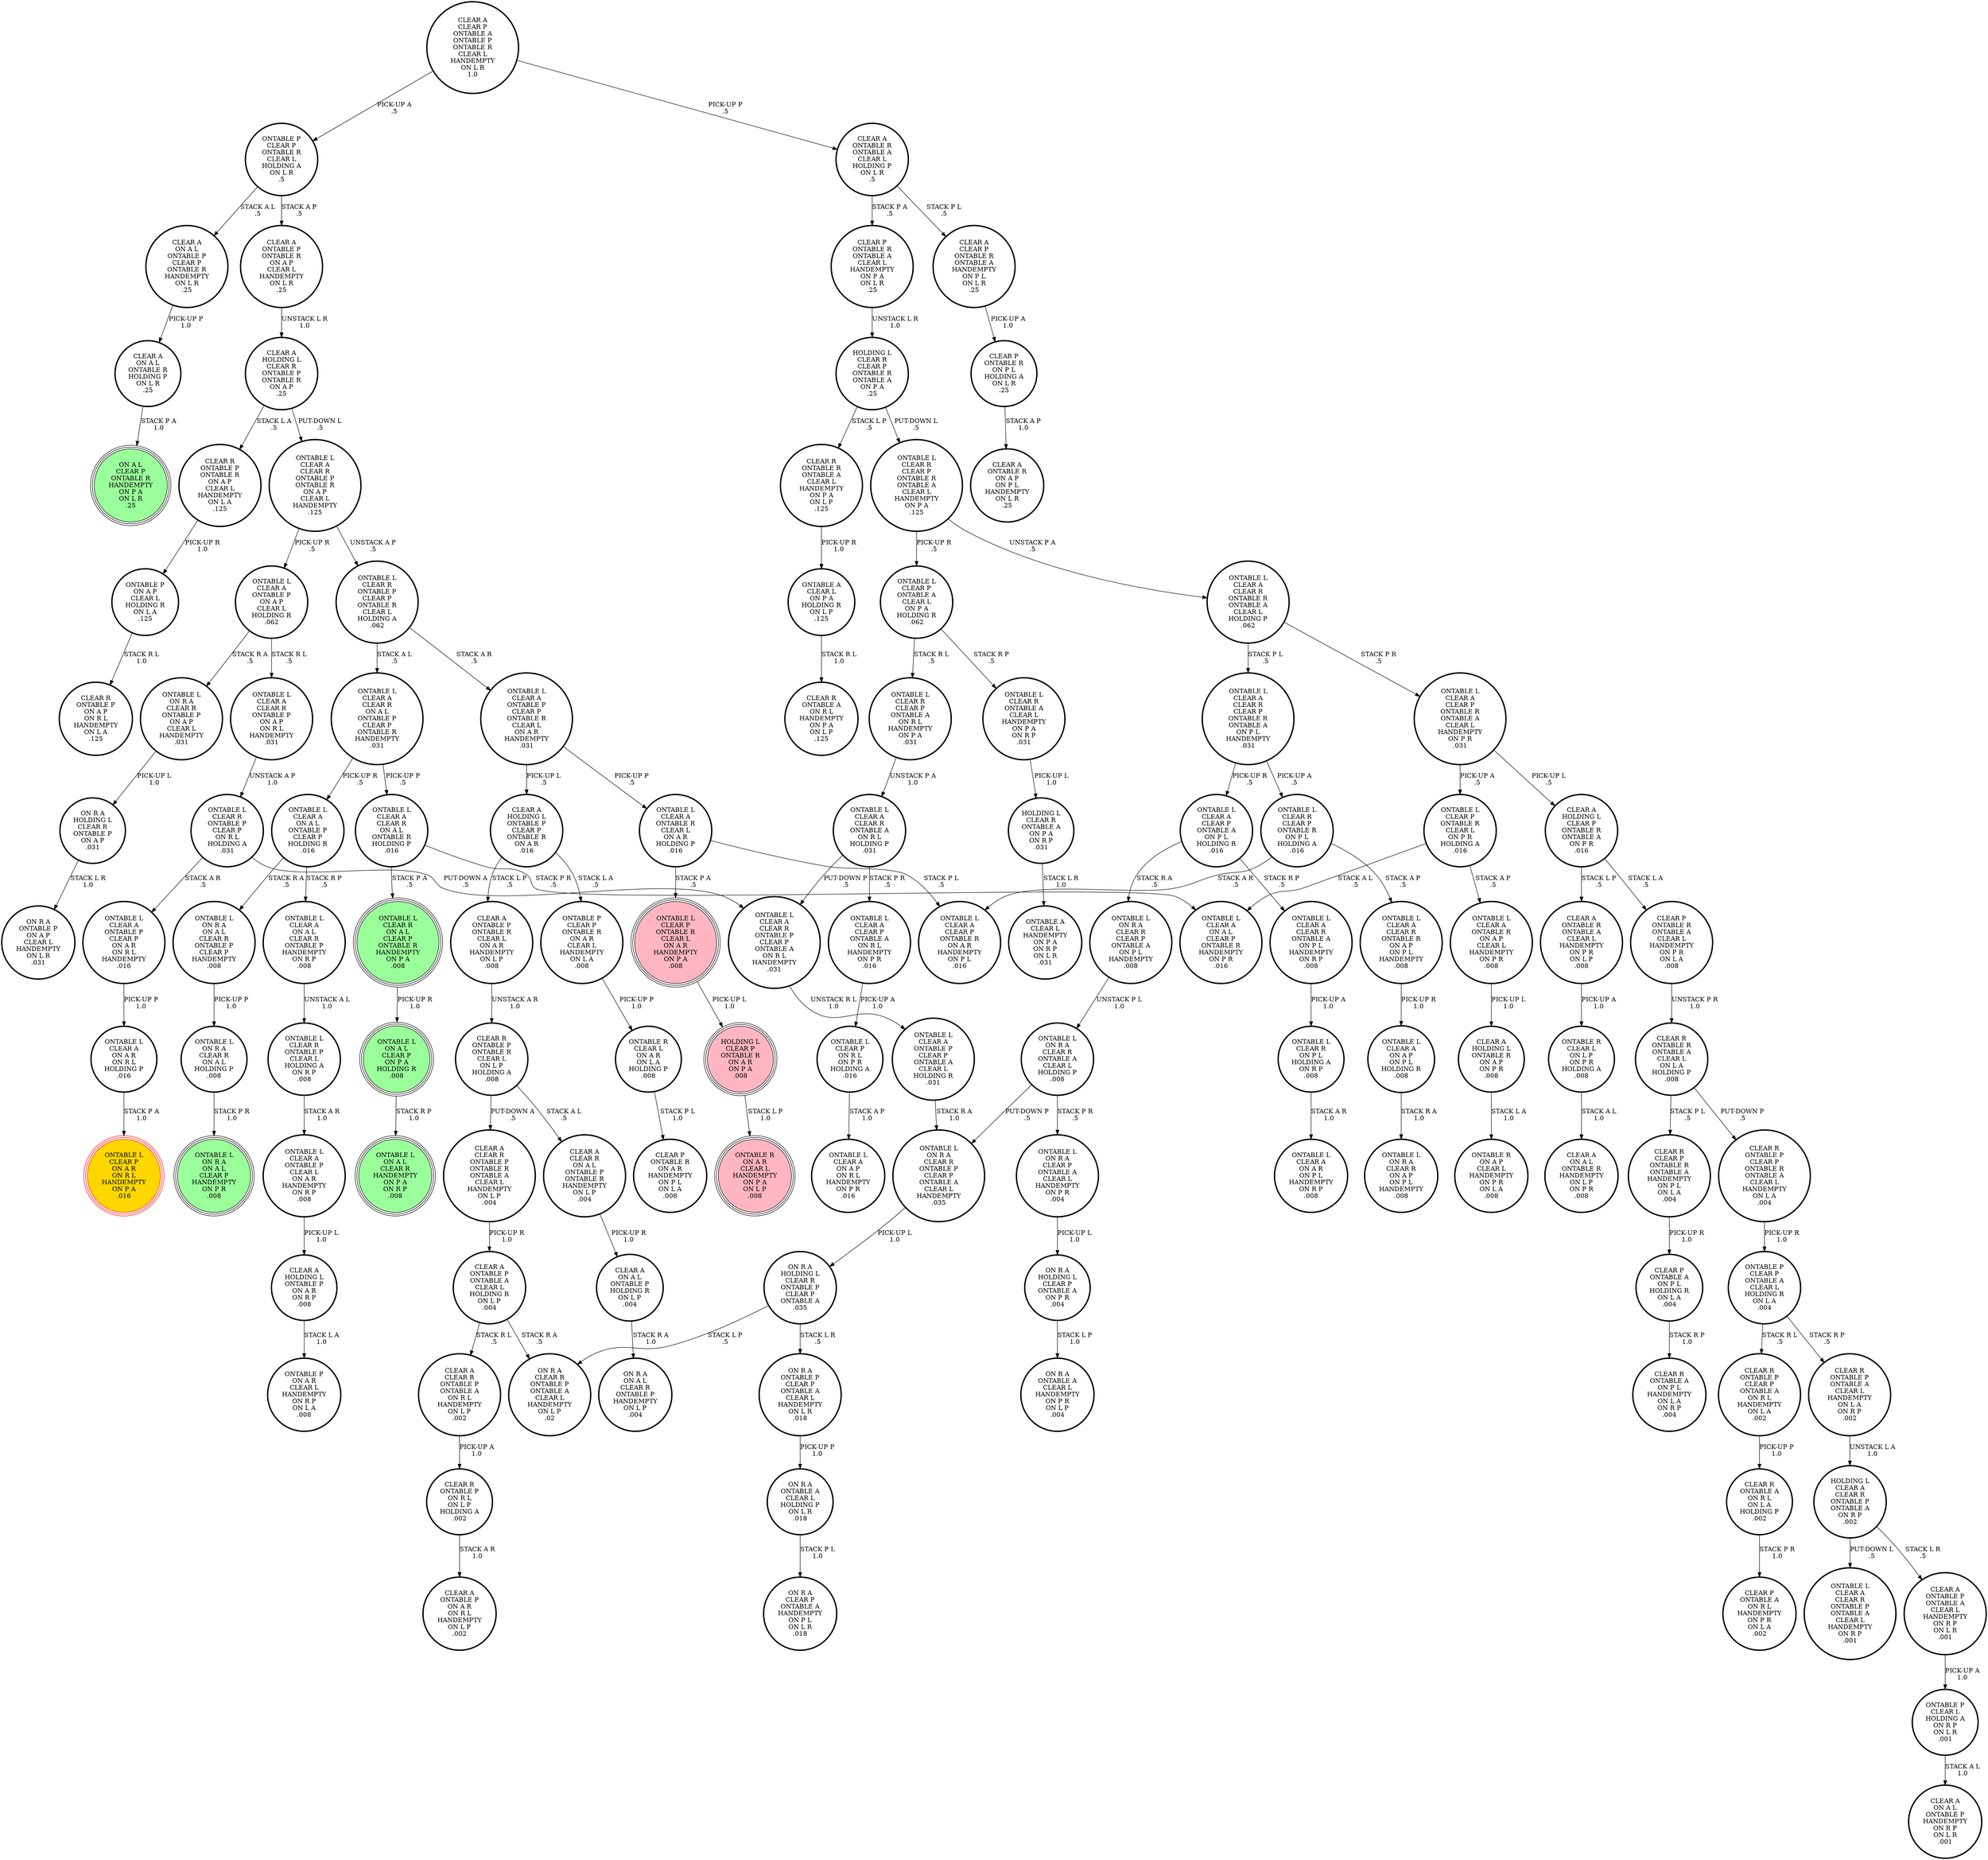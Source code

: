 digraph {
"CLEAR A\nCLEAR R\nONTABLE P\nONTABLE A\nON R L\nHANDEMPTY\nON L P\n.002\n" -> "CLEAR R\nONTABLE P\nON R L\nON L P\nHOLDING A\n.002\n"[label="PICK-UP A\n1.0\n"];
"CLEAR A\nONTABLE R\nONTABLE A\nCLEAR L\nHOLDING P\nON L R\n.5\n" -> "CLEAR A\nCLEAR P\nONTABLE R\nONTABLE A\nHANDEMPTY\nON P L\nON L R\n.25\n"[label="STACK P L\n.5\n"];
"CLEAR A\nONTABLE R\nONTABLE A\nCLEAR L\nHOLDING P\nON L R\n.5\n" -> "CLEAR P\nONTABLE R\nONTABLE A\nCLEAR L\nHANDEMPTY\nON P A\nON L R\n.25\n"[label="STACK P A\n.5\n"];
"HOLDING L\nCLEAR A\nCLEAR R\nONTABLE P\nONTABLE A\nON R P\n.002\n" -> "ONTABLE L\nCLEAR A\nCLEAR R\nONTABLE P\nONTABLE A\nCLEAR L\nHANDEMPTY\nON R P\n.001\n"[label="PUT-DOWN L\n.5\n"];
"HOLDING L\nCLEAR A\nCLEAR R\nONTABLE P\nONTABLE A\nON R P\n.002\n" -> "CLEAR A\nONTABLE P\nONTABLE A\nCLEAR L\nHANDEMPTY\nON R P\nON L R\n.001\n"[label="STACK L R\n.5\n"];
"ONTABLE L\nCLEAR A\nCLEAR R\nONTABLE P\nCLEAR P\nONTABLE A\nON R L\nHANDEMPTY\n.031\n" -> "ONTABLE L\nCLEAR A\nONTABLE P\nCLEAR P\nONTABLE A\nCLEAR L\nHOLDING R\n.031\n"[label="UNSTACK R L\n1.0\n"];
"ONTABLE R\nCLEAR L\nON A R\nON L A\nHOLDING P\n.008\n" -> "CLEAR P\nONTABLE R\nON A R\nHANDEMPTY\nON P L\nON L A\n.008\n"[label="STACK P L\n1.0\n"];
"ONTABLE L\nCLEAR A\nONTABLE R\nCLEAR L\nON A R\nHOLDING P\n.016\n" -> "ONTABLE L\nCLEAR A\nCLEAR P\nONTABLE R\nON A R\nHANDEMPTY\nON P L\n.016\n"[label="STACK P L\n.5\n"];
"ONTABLE L\nCLEAR A\nONTABLE R\nCLEAR L\nON A R\nHOLDING P\n.016\n" -> "ONTABLE L\nCLEAR P\nONTABLE R\nCLEAR L\nON A R\nHANDEMPTY\nON P A\n.008\n"[label="STACK P A\n.5\n"];
"ONTABLE L\nON R A\nON A L\nCLEAR R\nONTABLE P\nCLEAR P\nHANDEMPTY\n.008\n" -> "ONTABLE L\nON R A\nCLEAR R\nON A L\nHOLDING P\n.008\n"[label="PICK-UP P\n1.0\n"];
"CLEAR A\nCLEAR R\nONTABLE P\nONTABLE R\nONTABLE A\nCLEAR L\nHANDEMPTY\nON L P\n.004\n" -> "CLEAR A\nONTABLE P\nONTABLE A\nCLEAR L\nHOLDING R\nON L P\n.004\n"[label="PICK-UP R\n1.0\n"];
"ONTABLE L\nCLEAR A\nONTABLE P\nCLEAR P\nONTABLE A\nCLEAR L\nHOLDING R\n.031\n" -> "ONTABLE L\nON R A\nCLEAR R\nONTABLE P\nCLEAR P\nONTABLE A\nCLEAR L\nHANDEMPTY\n.035\n"[label="STACK R A\n1.0\n"];
"ON R A\nONTABLE P\nCLEAR P\nONTABLE A\nCLEAR L\nHANDEMPTY\nON L R\n.018\n" -> "ON R A\nONTABLE A\nCLEAR L\nHOLDING P\nON L R\n.018\n"[label="PICK-UP P\n1.0\n"];
"ONTABLE L\nON A L\nCLEAR P\nON P A\nHOLDING R\n.008\n" -> "ONTABLE L\nON A L\nCLEAR R\nHANDEMPTY\nON P A\nON R P\n.008\n"[label="STACK R P\n1.0\n"];
"ONTABLE L\nCLEAR A\nONTABLE P\nCLEAR L\nON A R\nHANDEMPTY\nON R P\n.008\n" -> "CLEAR A\nHOLDING L\nONTABLE P\nON A R\nON R P\n.008\n"[label="PICK-UP L\n1.0\n"];
"ONTABLE L\nCLEAR A\nCLEAR R\nONTABLE A\nON R L\nHOLDING P\n.031\n" -> "ONTABLE L\nCLEAR A\nCLEAR R\nONTABLE P\nCLEAR P\nONTABLE A\nON R L\nHANDEMPTY\n.031\n"[label="PUT-DOWN P\n.5\n"];
"ONTABLE L\nCLEAR A\nCLEAR R\nONTABLE A\nON R L\nHOLDING P\n.031\n" -> "ONTABLE L\nCLEAR A\nCLEAR P\nONTABLE A\nON R L\nHANDEMPTY\nON P R\n.016\n"[label="STACK P R\n.5\n"];
"ONTABLE L\nCLEAR A\nON A P\nON P L\nHOLDING R\n.008\n" -> "ONTABLE L\nON R A\nCLEAR R\nON A P\nON P L\nHANDEMPTY\n.008\n"[label="STACK R A\n1.0\n"];
"ON R A\nHOLDING L\nCLEAR P\nONTABLE A\nON P R\n.004\n" -> "ON R A\nONTABLE A\nCLEAR L\nHANDEMPTY\nON P R\nON L P\n.004\n"[label="STACK L P\n1.0\n"];
"ONTABLE L\nCLEAR A\nONTABLE P\nCLEAR P\nON A R\nON R L\nHANDEMPTY\n.016\n" -> "ONTABLE L\nCLEAR A\nON A R\nON R L\nHOLDING P\n.016\n"[label="PICK-UP P\n1.0\n"];
"CLEAR A\nHOLDING L\nONTABLE R\nON A P\nON P R\n.008\n" -> "ONTABLE R\nON A P\nCLEAR L\nHANDEMPTY\nON P R\nON L A\n.008\n"[label="STACK L A\n1.0\n"];
"ONTABLE L\nCLEAR A\nCLEAR R\nCLEAR P\nONTABLE R\nONTABLE A\nON P L\nHANDEMPTY\n.031\n" -> "ONTABLE L\nCLEAR A\nCLEAR P\nONTABLE A\nON P L\nHOLDING R\n.016\n"[label="PICK-UP R\n.5\n"];
"ONTABLE L\nCLEAR A\nCLEAR R\nCLEAR P\nONTABLE R\nONTABLE A\nON P L\nHANDEMPTY\n.031\n" -> "ONTABLE L\nCLEAR R\nCLEAR P\nONTABLE R\nON P L\nHOLDING A\n.016\n"[label="PICK-UP A\n.5\n"];
"ONTABLE L\nCLEAR A\nCLEAR R\nON A L\nONTABLE P\nCLEAR P\nONTABLE R\nHANDEMPTY\n.031\n" -> "ONTABLE L\nCLEAR A\nCLEAR R\nON A L\nONTABLE R\nHOLDING P\n.016\n"[label="PICK-UP P\n.5\n"];
"ONTABLE L\nCLEAR A\nCLEAR R\nON A L\nONTABLE P\nCLEAR P\nONTABLE R\nHANDEMPTY\n.031\n" -> "ONTABLE L\nCLEAR A\nON A L\nONTABLE P\nCLEAR P\nHOLDING R\n.016\n"[label="PICK-UP R\n.5\n"];
"ONTABLE L\nCLEAR R\nONTABLE P\nCLEAR L\nHOLDING A\nON R P\n.008\n" -> "ONTABLE L\nCLEAR A\nONTABLE P\nCLEAR L\nON A R\nHANDEMPTY\nON R P\n.008\n"[label="STACK A R\n1.0\n"];
"CLEAR A\nHOLDING L\nCLEAR R\nONTABLE P\nONTABLE R\nON A P\n.25\n" -> "ONTABLE L\nCLEAR A\nCLEAR R\nONTABLE P\nONTABLE R\nON A P\nCLEAR L\nHANDEMPTY\n.125\n"[label="PUT-DOWN L\n.5\n"];
"CLEAR A\nHOLDING L\nCLEAR R\nONTABLE P\nONTABLE R\nON A P\n.25\n" -> "CLEAR R\nONTABLE P\nONTABLE R\nON A P\nCLEAR L\nHANDEMPTY\nON L A\n.125\n"[label="STACK L A\n.5\n"];
"CLEAR R\nONTABLE P\nONTABLE R\nCLEAR L\nON L P\nHOLDING A\n.008\n" -> "CLEAR A\nCLEAR R\nON A L\nONTABLE P\nONTABLE R\nHANDEMPTY\nON L P\n.004\n"[label="STACK A L\n.5\n"];
"CLEAR R\nONTABLE P\nONTABLE R\nCLEAR L\nON L P\nHOLDING A\n.008\n" -> "CLEAR A\nCLEAR R\nONTABLE P\nONTABLE R\nONTABLE A\nCLEAR L\nHANDEMPTY\nON L P\n.004\n"[label="PUT-DOWN A\n.5\n"];
"CLEAR R\nONTABLE A\nON R L\nON L A\nHOLDING P\n.002\n" -> "CLEAR P\nONTABLE A\nON R L\nHANDEMPTY\nON P R\nON L A\n.002\n"[label="STACK P R\n1.0\n"];
"CLEAR R\nONTABLE P\nCLEAR P\nONTABLE A\nON R L\nHANDEMPTY\nON L A\n.002\n" -> "CLEAR R\nONTABLE A\nON R L\nON L A\nHOLDING P\n.002\n"[label="PICK-UP P\n1.0\n"];
"CLEAR R\nONTABLE P\nONTABLE R\nON A P\nCLEAR L\nHANDEMPTY\nON L A\n.125\n" -> "ONTABLE P\nON A P\nCLEAR L\nHOLDING R\nON L A\n.125\n"[label="PICK-UP R\n1.0\n"];
"ONTABLE L\nON R A\nCLEAR R\nON A L\nHOLDING P\n.008\n" -> "ONTABLE L\nON R A\nON A L\nCLEAR P\nHANDEMPTY\nON P R\n.008\n"[label="STACK P R\n1.0\n"];
"CLEAR A\nON A L\nONTABLE R\nHOLDING P\nON L R\n.25\n" -> "ON A L\nCLEAR P\nONTABLE R\nHANDEMPTY\nON P A\nON L R\n.25\n"[label="STACK P A\n1.0\n"];
"ONTABLE L\nCLEAR A\nCLEAR R\nONTABLE P\nON A P\nON R L\nHANDEMPTY\n.031\n" -> "ONTABLE L\nCLEAR R\nONTABLE P\nCLEAR P\nON R L\nHOLDING A\n.031\n"[label="UNSTACK A P\n1.0\n"];
"ONTABLE L\nCLEAR A\nCLEAR R\nONTABLE R\nON A P\nON P L\nHANDEMPTY\n.008\n" -> "ONTABLE L\nCLEAR A\nON A P\nON P L\nHOLDING R\n.008\n"[label="PICK-UP R\n1.0\n"];
"CLEAR A\nHOLDING L\nONTABLE P\nCLEAR P\nONTABLE R\nON A R\n.016\n" -> "ONTABLE P\nCLEAR P\nONTABLE R\nON A R\nCLEAR L\nHANDEMPTY\nON L A\n.008\n"[label="STACK L A\n.5\n"];
"CLEAR A\nHOLDING L\nONTABLE P\nCLEAR P\nONTABLE R\nON A R\n.016\n" -> "CLEAR A\nONTABLE P\nONTABLE R\nCLEAR L\nON A R\nHANDEMPTY\nON L P\n.008\n"[label="STACK L P\n.5\n"];
"ONTABLE L\nON R A\nCLEAR R\nONTABLE P\nCLEAR P\nONTABLE A\nCLEAR L\nHANDEMPTY\n.035\n" -> "ON R A\nHOLDING L\nCLEAR R\nONTABLE P\nCLEAR P\nONTABLE A\n.035\n"[label="PICK-UP L\n1.0\n"];
"HOLDING L\nCLEAR R\nCLEAR P\nONTABLE R\nONTABLE A\nON P A\n.25\n" -> "CLEAR R\nONTABLE R\nONTABLE A\nCLEAR L\nHANDEMPTY\nON P A\nON L P\n.125\n"[label="STACK L P\n.5\n"];
"HOLDING L\nCLEAR R\nCLEAR P\nONTABLE R\nONTABLE A\nON P A\n.25\n" -> "ONTABLE L\nCLEAR R\nCLEAR P\nONTABLE R\nONTABLE A\nCLEAR L\nHANDEMPTY\nON P A\n.125\n"[label="PUT-DOWN L\n.5\n"];
"CLEAR A\nHOLDING L\nONTABLE P\nON A R\nON R P\n.008\n" -> "ONTABLE P\nON A R\nCLEAR L\nHANDEMPTY\nON R P\nON L A\n.008\n"[label="STACK L A\n1.0\n"];
"CLEAR A\nCLEAR R\nON A L\nONTABLE P\nONTABLE R\nHANDEMPTY\nON L P\n.004\n" -> "CLEAR A\nON A L\nONTABLE P\nHOLDING R\nON L P\n.004\n"[label="PICK-UP R\n1.0\n"];
"CLEAR A\nHOLDING L\nCLEAR P\nONTABLE R\nONTABLE A\nON P R\n.016\n" -> "CLEAR A\nONTABLE R\nONTABLE A\nCLEAR L\nHANDEMPTY\nON P R\nON L P\n.008\n"[label="STACK L P\n.5\n"];
"CLEAR A\nHOLDING L\nCLEAR P\nONTABLE R\nONTABLE A\nON P R\n.016\n" -> "CLEAR P\nONTABLE R\nONTABLE A\nCLEAR L\nHANDEMPTY\nON P R\nON L A\n.008\n"[label="STACK L A\n.5\n"];
"ONTABLE L\nCLEAR R\nCLEAR P\nONTABLE R\nON P L\nHOLDING A\n.016\n" -> "ONTABLE L\nCLEAR A\nCLEAR R\nONTABLE R\nON A P\nON P L\nHANDEMPTY\n.008\n"[label="STACK A P\n.5\n"];
"ONTABLE L\nCLEAR R\nCLEAR P\nONTABLE R\nON P L\nHOLDING A\n.016\n" -> "ONTABLE L\nCLEAR A\nCLEAR P\nONTABLE R\nON A R\nHANDEMPTY\nON P L\n.016\n"[label="STACK A R\n.5\n"];
"CLEAR R\nCLEAR P\nONTABLE R\nONTABLE A\nHANDEMPTY\nON P L\nON L A\n.004\n" -> "CLEAR P\nONTABLE A\nON P L\nHOLDING R\nON L A\n.004\n"[label="PICK-UP R\n1.0\n"];
"ONTABLE L\nCLEAR A\nCLEAR R\nONTABLE R\nONTABLE A\nCLEAR L\nHOLDING P\n.062\n" -> "ONTABLE L\nCLEAR A\nCLEAR P\nONTABLE R\nONTABLE A\nCLEAR L\nHANDEMPTY\nON P R\n.031\n"[label="STACK P R\n.5\n"];
"ONTABLE L\nCLEAR A\nCLEAR R\nONTABLE R\nONTABLE A\nCLEAR L\nHOLDING P\n.062\n" -> "ONTABLE L\nCLEAR A\nCLEAR R\nCLEAR P\nONTABLE R\nONTABLE A\nON P L\nHANDEMPTY\n.031\n"[label="STACK P L\n.5\n"];
"ONTABLE P\nCLEAR L\nHOLDING A\nON R P\nON L R\n.001\n" -> "CLEAR A\nON A L\nONTABLE P\nHANDEMPTY\nON R P\nON L R\n.001\n"[label="STACK A L\n1.0\n"];
"ONTABLE A\nCLEAR L\nON P A\nHOLDING R\nON L P\n.125\n" -> "CLEAR R\nONTABLE A\nON R L\nHANDEMPTY\nON P A\nON L P\n.125\n"[label="STACK R L\n1.0\n"];
"ONTABLE L\nON R A\nCLEAR R\nCLEAR P\nONTABLE A\nON P L\nHANDEMPTY\n.008\n" -> "ONTABLE L\nON R A\nCLEAR R\nONTABLE A\nCLEAR L\nHOLDING P\n.008\n"[label="UNSTACK P L\n1.0\n"];
"ONTABLE R\nCLEAR L\nON L P\nON P R\nHOLDING A\n.008\n" -> "CLEAR A\nON A L\nONTABLE R\nHANDEMPTY\nON L P\nON P R\n.008\n"[label="STACK A L\n1.0\n"];
"ONTABLE L\nON R A\nCLEAR P\nONTABLE A\nCLEAR L\nHANDEMPTY\nON P R\n.004\n" -> "ON R A\nHOLDING L\nCLEAR P\nONTABLE A\nON P R\n.004\n"[label="PICK-UP L\n1.0\n"];
"ONTABLE L\nCLEAR A\nCLEAR P\nONTABLE A\nON R L\nHANDEMPTY\nON P R\n.016\n" -> "ONTABLE L\nCLEAR P\nON R L\nON P R\nHOLDING A\n.016\n"[label="PICK-UP A\n1.0\n"];
"ONTABLE L\nCLEAR A\nONTABLE R\nON A P\nCLEAR L\nHANDEMPTY\nON P R\n.008\n" -> "CLEAR A\nHOLDING L\nONTABLE R\nON A P\nON P R\n.008\n"[label="PICK-UP L\n1.0\n"];
"ONTABLE L\nCLEAR A\nCLEAR R\nON A L\nONTABLE R\nHOLDING P\n.016\n" -> "ONTABLE L\nCLEAR R\nON A L\nCLEAR P\nONTABLE R\nHANDEMPTY\nON P A\n.008\n"[label="STACK P A\n.5\n"];
"ONTABLE L\nCLEAR A\nCLEAR R\nON A L\nONTABLE R\nHOLDING P\n.016\n" -> "ONTABLE L\nCLEAR A\nON A L\nCLEAR P\nONTABLE R\nHANDEMPTY\nON P R\n.016\n"[label="STACK P R\n.5\n"];
"CLEAR A\nON A L\nONTABLE P\nCLEAR P\nONTABLE R\nHANDEMPTY\nON L R\n.25\n" -> "CLEAR A\nON A L\nONTABLE R\nHOLDING P\nON L R\n.25\n"[label="PICK-UP P\n1.0\n"];
"CLEAR P\nONTABLE R\nONTABLE A\nCLEAR L\nHANDEMPTY\nON P R\nON L A\n.008\n" -> "CLEAR R\nONTABLE R\nONTABLE A\nCLEAR L\nON L A\nHOLDING P\n.008\n"[label="UNSTACK P R\n1.0\n"];
"ONTABLE L\nCLEAR A\nON A R\nON R L\nHOLDING P\n.016\n" -> "ONTABLE L\nCLEAR P\nON A R\nON R L\nHANDEMPTY\nON P A\n.016\n"[label="STACK P A\n1.0\n"];
"ONTABLE P\nCLEAR P\nONTABLE A\nCLEAR L\nHOLDING R\nON L A\n.004\n" -> "CLEAR R\nONTABLE P\nONTABLE A\nCLEAR L\nHANDEMPTY\nON L A\nON R P\n.002\n"[label="STACK R P\n.5\n"];
"ONTABLE P\nCLEAR P\nONTABLE A\nCLEAR L\nHOLDING R\nON L A\n.004\n" -> "CLEAR R\nONTABLE P\nCLEAR P\nONTABLE A\nON R L\nHANDEMPTY\nON L A\n.002\n"[label="STACK R L\n.5\n"];
"CLEAR P\nONTABLE A\nON P L\nHOLDING R\nON L A\n.004\n" -> "CLEAR R\nONTABLE A\nON P L\nHANDEMPTY\nON L A\nON R P\n.004\n"[label="STACK R P\n1.0\n"];
"CLEAR R\nONTABLE R\nONTABLE A\nCLEAR L\nHANDEMPTY\nON P A\nON L P\n.125\n" -> "ONTABLE A\nCLEAR L\nON P A\nHOLDING R\nON L P\n.125\n"[label="PICK-UP R\n1.0\n"];
"ONTABLE L\nCLEAR A\nCLEAR R\nONTABLE P\nONTABLE R\nON A P\nCLEAR L\nHANDEMPTY\n.125\n" -> "ONTABLE L\nCLEAR R\nONTABLE P\nCLEAR P\nONTABLE R\nCLEAR L\nHOLDING A\n.062\n"[label="UNSTACK A P\n.5\n"];
"ONTABLE L\nCLEAR A\nCLEAR R\nONTABLE P\nONTABLE R\nON A P\nCLEAR L\nHANDEMPTY\n.125\n" -> "ONTABLE L\nCLEAR A\nONTABLE P\nON A P\nCLEAR L\nHOLDING R\n.062\n"[label="PICK-UP R\n.5\n"];
"CLEAR R\nONTABLE R\nONTABLE A\nCLEAR L\nON L A\nHOLDING P\n.008\n" -> "CLEAR R\nONTABLE P\nCLEAR P\nONTABLE R\nONTABLE A\nCLEAR L\nHANDEMPTY\nON L A\n.004\n"[label="PUT-DOWN P\n.5\n"];
"CLEAR R\nONTABLE R\nONTABLE A\nCLEAR L\nON L A\nHOLDING P\n.008\n" -> "CLEAR R\nCLEAR P\nONTABLE R\nONTABLE A\nHANDEMPTY\nON P L\nON L A\n.004\n"[label="STACK P L\n.5\n"];
"ONTABLE L\nCLEAR P\nONTABLE R\nCLEAR L\nON A R\nHANDEMPTY\nON P A\n.008\n" -> "HOLDING L\nCLEAR P\nONTABLE R\nON A R\nON P A\n.008\n"[label="PICK-UP L\n1.0\n"];
"CLEAR R\nONTABLE P\nON R L\nON L P\nHOLDING A\n.002\n" -> "CLEAR A\nONTABLE P\nON A R\nON R L\nHANDEMPTY\nON L P\n.002\n"[label="STACK A R\n1.0\n"];
"ONTABLE P\nCLEAR P\nONTABLE R\nON A R\nCLEAR L\nHANDEMPTY\nON L A\n.008\n" -> "ONTABLE R\nCLEAR L\nON A R\nON L A\nHOLDING P\n.008\n"[label="PICK-UP P\n1.0\n"];
"ONTABLE L\nCLEAR R\nON A L\nCLEAR P\nONTABLE R\nHANDEMPTY\nON P A\n.008\n" -> "ONTABLE L\nON A L\nCLEAR P\nON P A\nHOLDING R\n.008\n"[label="PICK-UP R\n1.0\n"];
"CLEAR A\nONTABLE P\nONTABLE R\nCLEAR L\nON A R\nHANDEMPTY\nON L P\n.008\n" -> "CLEAR R\nONTABLE P\nONTABLE R\nCLEAR L\nON L P\nHOLDING A\n.008\n"[label="UNSTACK A R\n1.0\n"];
"ONTABLE L\nCLEAR A\nONTABLE P\nCLEAR P\nONTABLE R\nCLEAR L\nON A R\nHANDEMPTY\n.031\n" -> "ONTABLE L\nCLEAR A\nONTABLE R\nCLEAR L\nON A R\nHOLDING P\n.016\n"[label="PICK-UP P\n.5\n"];
"ONTABLE L\nCLEAR A\nONTABLE P\nCLEAR P\nONTABLE R\nCLEAR L\nON A R\nHANDEMPTY\n.031\n" -> "CLEAR A\nHOLDING L\nONTABLE P\nCLEAR P\nONTABLE R\nON A R\n.016\n"[label="PICK-UP L\n.5\n"];
"ON R A\nONTABLE A\nCLEAR L\nHOLDING P\nON L R\n.018\n" -> "ON R A\nCLEAR P\nONTABLE A\nHANDEMPTY\nON P L\nON L R\n.018\n"[label="STACK P L\n1.0\n"];
"CLEAR A\nCLEAR P\nONTABLE R\nONTABLE A\nHANDEMPTY\nON P L\nON L R\n.25\n" -> "CLEAR P\nONTABLE R\nON P L\nHOLDING A\nON L R\n.25\n"[label="PICK-UP A\n1.0\n"];
"ONTABLE L\nCLEAR P\nON R L\nON P R\nHOLDING A\n.016\n" -> "ONTABLE L\nCLEAR A\nON A P\nON R L\nHANDEMPTY\nON P R\n.016\n"[label="STACK A P\n1.0\n"];
"ONTABLE L\nCLEAR R\nCLEAR P\nONTABLE R\nONTABLE A\nCLEAR L\nHANDEMPTY\nON P A\n.125\n" -> "ONTABLE L\nCLEAR P\nONTABLE A\nCLEAR L\nON P A\nHOLDING R\n.062\n"[label="PICK-UP R\n.5\n"];
"ONTABLE L\nCLEAR R\nCLEAR P\nONTABLE R\nONTABLE A\nCLEAR L\nHANDEMPTY\nON P A\n.125\n" -> "ONTABLE L\nCLEAR A\nCLEAR R\nONTABLE R\nONTABLE A\nCLEAR L\nHOLDING P\n.062\n"[label="UNSTACK P A\n.5\n"];
"ONTABLE L\nCLEAR A\nCLEAR P\nONTABLE A\nON P L\nHOLDING R\n.016\n" -> "ONTABLE L\nON R A\nCLEAR R\nCLEAR P\nONTABLE A\nON P L\nHANDEMPTY\n.008\n"[label="STACK R A\n.5\n"];
"ONTABLE L\nCLEAR A\nCLEAR P\nONTABLE A\nON P L\nHOLDING R\n.016\n" -> "ONTABLE L\nCLEAR A\nCLEAR R\nONTABLE A\nON P L\nHANDEMPTY\nON R P\n.008\n"[label="STACK R P\n.5\n"];
"ONTABLE L\nCLEAR A\nON A L\nONTABLE P\nCLEAR P\nHOLDING R\n.016\n" -> "ONTABLE L\nON R A\nON A L\nCLEAR R\nONTABLE P\nCLEAR P\nHANDEMPTY\n.008\n"[label="STACK R A\n.5\n"];
"ONTABLE L\nCLEAR A\nON A L\nONTABLE P\nCLEAR P\nHOLDING R\n.016\n" -> "ONTABLE L\nCLEAR A\nON A L\nCLEAR R\nONTABLE P\nHANDEMPTY\nON R P\n.008\n"[label="STACK R P\n.5\n"];
"ONTABLE L\nCLEAR R\nONTABLE P\nCLEAR P\nON R L\nHOLDING A\n.031\n" -> "ONTABLE L\nCLEAR A\nONTABLE P\nCLEAR P\nON A R\nON R L\nHANDEMPTY\n.016\n"[label="STACK A R\n.5\n"];
"ONTABLE L\nCLEAR R\nONTABLE P\nCLEAR P\nON R L\nHOLDING A\n.031\n" -> "ONTABLE L\nCLEAR A\nCLEAR R\nONTABLE P\nCLEAR P\nONTABLE A\nON R L\nHANDEMPTY\n.031\n"[label="PUT-DOWN A\n.5\n"];
"ONTABLE L\nON R A\nCLEAR R\nONTABLE P\nON A P\nCLEAR L\nHANDEMPTY\n.031\n" -> "ON R A\nHOLDING L\nCLEAR R\nONTABLE P\nON A P\n.031\n"[label="PICK-UP L\n1.0\n"];
"CLEAR A\nONTABLE P\nONTABLE A\nCLEAR L\nHOLDING R\nON L P\n.004\n" -> "CLEAR A\nCLEAR R\nONTABLE P\nONTABLE A\nON R L\nHANDEMPTY\nON L P\n.002\n"[label="STACK R L\n.5\n"];
"CLEAR A\nONTABLE P\nONTABLE A\nCLEAR L\nHOLDING R\nON L P\n.004\n" -> "ON R A\nCLEAR R\nONTABLE P\nONTABLE A\nCLEAR L\nHANDEMPTY\nON L P\n.02\n"[label="STACK R A\n.5\n"];
"CLEAR A\nON A L\nONTABLE P\nHOLDING R\nON L P\n.004\n" -> "ON R A\nON A L\nCLEAR R\nONTABLE P\nHANDEMPTY\nON L P\n.004\n"[label="STACK R A\n1.0\n"];
"CLEAR A\nONTABLE R\nONTABLE A\nCLEAR L\nHANDEMPTY\nON P R\nON L P\n.008\n" -> "ONTABLE R\nCLEAR L\nON L P\nON P R\nHOLDING A\n.008\n"[label="PICK-UP A\n1.0\n"];
"CLEAR A\nONTABLE P\nONTABLE A\nCLEAR L\nHANDEMPTY\nON R P\nON L R\n.001\n" -> "ONTABLE P\nCLEAR L\nHOLDING A\nON R P\nON L R\n.001\n"[label="PICK-UP A\n1.0\n"];
"ONTABLE L\nCLEAR R\nONTABLE P\nCLEAR P\nONTABLE R\nCLEAR L\nHOLDING A\n.062\n" -> "ONTABLE L\nCLEAR A\nCLEAR R\nON A L\nONTABLE P\nCLEAR P\nONTABLE R\nHANDEMPTY\n.031\n"[label="STACK A L\n.5\n"];
"ONTABLE L\nCLEAR R\nONTABLE P\nCLEAR P\nONTABLE R\nCLEAR L\nHOLDING A\n.062\n" -> "ONTABLE L\nCLEAR A\nONTABLE P\nCLEAR P\nONTABLE R\nCLEAR L\nON A R\nHANDEMPTY\n.031\n"[label="STACK A R\n.5\n"];
"ONTABLE P\nON A P\nCLEAR L\nHOLDING R\nON L A\n.125\n" -> "CLEAR R\nONTABLE P\nON A P\nON R L\nHANDEMPTY\nON L A\n.125\n"[label="STACK R L\n1.0\n"];
"CLEAR P\nONTABLE R\nONTABLE A\nCLEAR L\nHANDEMPTY\nON P A\nON L R\n.25\n" -> "HOLDING L\nCLEAR R\nCLEAR P\nONTABLE R\nONTABLE A\nON P A\n.25\n"[label="UNSTACK L R\n1.0\n"];
"ONTABLE L\nCLEAR A\nON A L\nCLEAR R\nONTABLE P\nHANDEMPTY\nON R P\n.008\n" -> "ONTABLE L\nCLEAR R\nONTABLE P\nCLEAR L\nHOLDING A\nON R P\n.008\n"[label="UNSTACK A L\n1.0\n"];
"CLEAR A\nCLEAR P\nONTABLE A\nONTABLE P\nONTABLE R\nCLEAR L\nHANDEMPTY\nON L R\n1.0\n" -> "ONTABLE P\nCLEAR P\nONTABLE R\nCLEAR L\nHOLDING A\nON L R\n.5\n"[label="PICK-UP A\n.5\n"];
"CLEAR A\nCLEAR P\nONTABLE A\nONTABLE P\nONTABLE R\nCLEAR L\nHANDEMPTY\nON L R\n1.0\n" -> "CLEAR A\nONTABLE R\nONTABLE A\nCLEAR L\nHOLDING P\nON L R\n.5\n"[label="PICK-UP P\n.5\n"];
"CLEAR R\nONTABLE P\nCLEAR P\nONTABLE R\nONTABLE A\nCLEAR L\nHANDEMPTY\nON L A\n.004\n" -> "ONTABLE P\nCLEAR P\nONTABLE A\nCLEAR L\nHOLDING R\nON L A\n.004\n"[label="PICK-UP R\n1.0\n"];
"ONTABLE L\nCLEAR P\nONTABLE A\nCLEAR L\nON P A\nHOLDING R\n.062\n" -> "ONTABLE L\nCLEAR R\nONTABLE A\nCLEAR L\nHANDEMPTY\nON P A\nON R P\n.031\n"[label="STACK R P\n.5\n"];
"ONTABLE L\nCLEAR P\nONTABLE A\nCLEAR L\nON P A\nHOLDING R\n.062\n" -> "ONTABLE L\nCLEAR R\nCLEAR P\nONTABLE A\nON R L\nHANDEMPTY\nON P A\n.031\n"[label="STACK R L\n.5\n"];
"ONTABLE L\nCLEAR R\nON P L\nHOLDING A\nON R P\n.008\n" -> "ONTABLE L\nCLEAR A\nON A R\nON P L\nHANDEMPTY\nON R P\n.008\n"[label="STACK A R\n1.0\n"];
"HOLDING L\nCLEAR P\nONTABLE R\nON A R\nON P A\n.008\n" -> "ONTABLE R\nON A R\nCLEAR L\nHANDEMPTY\nON P A\nON L P\n.008\n"[label="STACK L P\n1.0\n"];
"CLEAR R\nONTABLE P\nONTABLE A\nCLEAR L\nHANDEMPTY\nON L A\nON R P\n.002\n" -> "HOLDING L\nCLEAR A\nCLEAR R\nONTABLE P\nONTABLE A\nON R P\n.002\n"[label="UNSTACK L A\n1.0\n"];
"CLEAR P\nONTABLE R\nON P L\nHOLDING A\nON L R\n.25\n" -> "CLEAR A\nONTABLE R\nON A P\nON P L\nHANDEMPTY\nON L R\n.25\n"[label="STACK A P\n1.0\n"];
"ONTABLE L\nCLEAR R\nONTABLE A\nCLEAR L\nHANDEMPTY\nON P A\nON R P\n.031\n" -> "HOLDING L\nCLEAR R\nONTABLE A\nON P A\nON R P\n.031\n"[label="PICK-UP L\n1.0\n"];
"ONTABLE L\nON R A\nCLEAR R\nONTABLE A\nCLEAR L\nHOLDING P\n.008\n" -> "ONTABLE L\nON R A\nCLEAR P\nONTABLE A\nCLEAR L\nHANDEMPTY\nON P R\n.004\n"[label="STACK P R\n.5\n"];
"ONTABLE L\nON R A\nCLEAR R\nONTABLE A\nCLEAR L\nHOLDING P\n.008\n" -> "ONTABLE L\nON R A\nCLEAR R\nONTABLE P\nCLEAR P\nONTABLE A\nCLEAR L\nHANDEMPTY\n.035\n"[label="PUT-DOWN P\n.5\n"];
"ON R A\nHOLDING L\nCLEAR R\nONTABLE P\nCLEAR P\nONTABLE A\n.035\n" -> "ON R A\nCLEAR R\nONTABLE P\nONTABLE A\nCLEAR L\nHANDEMPTY\nON L P\n.02\n"[label="STACK L P\n.5\n"];
"ON R A\nHOLDING L\nCLEAR R\nONTABLE P\nCLEAR P\nONTABLE A\n.035\n" -> "ON R A\nONTABLE P\nCLEAR P\nONTABLE A\nCLEAR L\nHANDEMPTY\nON L R\n.018\n"[label="STACK L R\n.5\n"];
"ONTABLE P\nCLEAR P\nONTABLE R\nCLEAR L\nHOLDING A\nON L R\n.5\n" -> "CLEAR A\nON A L\nONTABLE P\nCLEAR P\nONTABLE R\nHANDEMPTY\nON L R\n.25\n"[label="STACK A L\n.5\n"];
"ONTABLE P\nCLEAR P\nONTABLE R\nCLEAR L\nHOLDING A\nON L R\n.5\n" -> "CLEAR A\nONTABLE P\nONTABLE R\nON A P\nCLEAR L\nHANDEMPTY\nON L R\n.25\n"[label="STACK A P\n.5\n"];
"ONTABLE L\nCLEAR R\nCLEAR P\nONTABLE A\nON R L\nHANDEMPTY\nON P A\n.031\n" -> "ONTABLE L\nCLEAR A\nCLEAR R\nONTABLE A\nON R L\nHOLDING P\n.031\n"[label="UNSTACK P A\n1.0\n"];
"HOLDING L\nCLEAR R\nONTABLE A\nON P A\nON R P\n.031\n" -> "ONTABLE A\nCLEAR L\nHANDEMPTY\nON P A\nON R P\nON L R\n.031\n"[label="STACK L R\n1.0\n"];
"ONTABLE L\nCLEAR A\nONTABLE P\nON A P\nCLEAR L\nHOLDING R\n.062\n" -> "ONTABLE L\nCLEAR A\nCLEAR R\nONTABLE P\nON A P\nON R L\nHANDEMPTY\n.031\n"[label="STACK R L\n.5\n"];
"ONTABLE L\nCLEAR A\nONTABLE P\nON A P\nCLEAR L\nHOLDING R\n.062\n" -> "ONTABLE L\nON R A\nCLEAR R\nONTABLE P\nON A P\nCLEAR L\nHANDEMPTY\n.031\n"[label="STACK R A\n.5\n"];
"ONTABLE L\nCLEAR P\nONTABLE R\nCLEAR L\nON P R\nHOLDING A\n.016\n" -> "ONTABLE L\nCLEAR A\nONTABLE R\nON A P\nCLEAR L\nHANDEMPTY\nON P R\n.008\n"[label="STACK A P\n.5\n"];
"ONTABLE L\nCLEAR P\nONTABLE R\nCLEAR L\nON P R\nHOLDING A\n.016\n" -> "ONTABLE L\nCLEAR A\nON A L\nCLEAR P\nONTABLE R\nHANDEMPTY\nON P R\n.016\n"[label="STACK A L\n.5\n"];
"CLEAR A\nONTABLE P\nONTABLE R\nON A P\nCLEAR L\nHANDEMPTY\nON L R\n.25\n" -> "CLEAR A\nHOLDING L\nCLEAR R\nONTABLE P\nONTABLE R\nON A P\n.25\n"[label="UNSTACK L R\n1.0\n"];
"ON R A\nHOLDING L\nCLEAR R\nONTABLE P\nON A P\n.031\n" -> "ON R A\nONTABLE P\nON A P\nCLEAR L\nHANDEMPTY\nON L R\n.031\n"[label="STACK L R\n1.0\n"];
"ONTABLE L\nCLEAR A\nCLEAR P\nONTABLE R\nONTABLE A\nCLEAR L\nHANDEMPTY\nON P R\n.031\n" -> "ONTABLE L\nCLEAR P\nONTABLE R\nCLEAR L\nON P R\nHOLDING A\n.016\n"[label="PICK-UP A\n.5\n"];
"ONTABLE L\nCLEAR A\nCLEAR P\nONTABLE R\nONTABLE A\nCLEAR L\nHANDEMPTY\nON P R\n.031\n" -> "CLEAR A\nHOLDING L\nCLEAR P\nONTABLE R\nONTABLE A\nON P R\n.016\n"[label="PICK-UP L\n.5\n"];
"ONTABLE L\nCLEAR A\nCLEAR R\nONTABLE A\nON P L\nHANDEMPTY\nON R P\n.008\n" -> "ONTABLE L\nCLEAR R\nON P L\nHOLDING A\nON R P\n.008\n"[label="PICK-UP A\n1.0\n"];
"ONTABLE L\nCLEAR A\nON A L\nCLEAR P\nONTABLE R\nHANDEMPTY\nON P R\n.016\n" [shape=circle, penwidth=3];
"ONTABLE A\nCLEAR L\nHANDEMPTY\nON P A\nON R P\nON L R\n.031\n" [shape=circle, penwidth=3];
"ONTABLE L\nCLEAR A\nON A R\nON P L\nHANDEMPTY\nON R P\n.008\n" [shape=circle, penwidth=3];
"ONTABLE L\nON R A\nCLEAR R\nON A P\nON P L\nHANDEMPTY\n.008\n" [shape=circle, penwidth=3];
"ONTABLE L\nON R A\nON A L\nCLEAR P\nHANDEMPTY\nON P R\n.008\n" [shape=circle, style=filled, fillcolor=palegreen1, peripheries=3];
"ONTABLE R\nON A P\nCLEAR L\nHANDEMPTY\nON P R\nON L A\n.008\n" [shape=circle, penwidth=3];
"CLEAR R\nONTABLE P\nON A P\nON R L\nHANDEMPTY\nON L A\n.125\n" [shape=circle, penwidth=3];
"ON R A\nONTABLE P\nON A P\nCLEAR L\nHANDEMPTY\nON L R\n.031\n" [shape=circle, penwidth=3];
"ON A L\nCLEAR P\nONTABLE R\nHANDEMPTY\nON P A\nON L R\n.25\n" [shape=circle, style=filled, fillcolor=palegreen1, peripheries=3];
"ON R A\nCLEAR P\nONTABLE A\nHANDEMPTY\nON P L\nON L R\n.018\n" [shape=circle, penwidth=3];
"ONTABLE L\nCLEAR P\nON A R\nON R L\nHANDEMPTY\nON P A\n.016\n" [shape=circle, style=filled color=red, fillcolor=gold, peripheries=3];
"ON R A\nON A L\nCLEAR R\nONTABLE P\nHANDEMPTY\nON L P\n.004\n" [shape=circle, penwidth=3];
"CLEAR P\nONTABLE R\nON A R\nHANDEMPTY\nON P L\nON L A\n.008\n" [shape=circle, penwidth=3];
"ONTABLE L\nON A L\nCLEAR R\nHANDEMPTY\nON P A\nON R P\n.008\n" [shape=circle, style=filled, fillcolor=palegreen1, peripheries=3];
"CLEAR R\nONTABLE A\nON P L\nHANDEMPTY\nON L A\nON R P\n.004\n" [shape=circle, penwidth=3];
"ONTABLE P\nON A R\nCLEAR L\nHANDEMPTY\nON R P\nON L A\n.008\n" [shape=circle, penwidth=3];
"ON R A\nCLEAR R\nONTABLE P\nONTABLE A\nCLEAR L\nHANDEMPTY\nON L P\n.02\n" [shape=circle, penwidth=3];
"CLEAR P\nONTABLE A\nON R L\nHANDEMPTY\nON P R\nON L A\n.002\n" [shape=circle, penwidth=3];
"CLEAR A\nON A L\nONTABLE P\nHANDEMPTY\nON R P\nON L R\n.001\n" [shape=circle, penwidth=3];
"CLEAR A\nON A L\nONTABLE R\nHANDEMPTY\nON L P\nON P R\n.008\n" [shape=circle, penwidth=3];
"ONTABLE L\nCLEAR A\nCLEAR P\nONTABLE R\nON A R\nHANDEMPTY\nON P L\n.016\n" [shape=circle, penwidth=3];
"ONTABLE R\nON A R\nCLEAR L\nHANDEMPTY\nON P A\nON L P\n.008\n" [shape=circle, style=filled, fillcolor=lightpink, peripheries=3];
"CLEAR A\nONTABLE P\nON A R\nON R L\nHANDEMPTY\nON L P\n.002\n" [shape=circle, penwidth=3];
"CLEAR R\nONTABLE A\nON R L\nHANDEMPTY\nON P A\nON L P\n.125\n" [shape=circle, penwidth=3];
"ONTABLE L\nCLEAR A\nON A P\nON R L\nHANDEMPTY\nON P R\n.016\n" [shape=circle, penwidth=3];
"ON R A\nONTABLE A\nCLEAR L\nHANDEMPTY\nON P R\nON L P\n.004\n" [shape=circle, penwidth=3];
"CLEAR A\nONTABLE R\nON A P\nON P L\nHANDEMPTY\nON L R\n.25\n" [shape=circle, penwidth=3];
"ONTABLE L\nCLEAR A\nCLEAR R\nONTABLE P\nONTABLE A\nCLEAR L\nHANDEMPTY\nON R P\n.001\n" [shape=circle, penwidth=3];
"ONTABLE P\nON A P\nCLEAR L\nHOLDING R\nON L A\n.125\n" [shape=circle, penwidth=3];
"ONTABLE R\nCLEAR L\nON A R\nON L A\nHOLDING P\n.008\n" [shape=circle, penwidth=3];
"CLEAR A\nONTABLE P\nONTABLE R\nCLEAR L\nON A R\nHANDEMPTY\nON L P\n.008\n" [shape=circle, penwidth=3];
"CLEAR A\nONTABLE R\nONTABLE A\nCLEAR L\nHANDEMPTY\nON P R\nON L P\n.008\n" [shape=circle, penwidth=3];
"ON R A\nHOLDING L\nCLEAR P\nONTABLE A\nON P R\n.004\n" [shape=circle, penwidth=3];
"CLEAR P\nONTABLE R\nON P L\nHOLDING A\nON L R\n.25\n" [shape=circle, penwidth=3];
"ONTABLE L\nCLEAR A\nONTABLE R\nON A P\nCLEAR L\nHANDEMPTY\nON P R\n.008\n" [shape=circle, penwidth=3];
"ONTABLE L\nCLEAR A\nCLEAR P\nONTABLE A\nON P L\nHOLDING R\n.016\n" [shape=circle, penwidth=3];
"CLEAR R\nONTABLE P\nONTABLE A\nCLEAR L\nHANDEMPTY\nON L A\nON R P\n.002\n" [shape=circle, penwidth=3];
"ONTABLE L\nCLEAR P\nONTABLE R\nCLEAR L\nON A R\nHANDEMPTY\nON P A\n.008\n" [shape=circle, style=filled, fillcolor=lightpink, peripheries=3];
"CLEAR A\nHOLDING L\nCLEAR R\nONTABLE P\nONTABLE R\nON A P\n.25\n" [shape=circle, penwidth=3];
"ONTABLE P\nCLEAR P\nONTABLE A\nCLEAR L\nHOLDING R\nON L A\n.004\n" [shape=circle, penwidth=3];
"CLEAR R\nONTABLE R\nONTABLE A\nCLEAR L\nON L A\nHOLDING P\n.008\n" [shape=circle, penwidth=3];
"ONTABLE L\nCLEAR A\nONTABLE P\nCLEAR L\nON A R\nHANDEMPTY\nON R P\n.008\n" [shape=circle, penwidth=3];
"CLEAR A\nHOLDING L\nCLEAR P\nONTABLE R\nONTABLE A\nON P R\n.016\n" [shape=circle, penwidth=3];
"ON R A\nONTABLE P\nCLEAR P\nONTABLE A\nCLEAR L\nHANDEMPTY\nON L R\n.018\n" [shape=circle, penwidth=3];
"ONTABLE L\nCLEAR A\nON A L\nCLEAR P\nONTABLE R\nHANDEMPTY\nON P R\n.016\n" [shape=circle, penwidth=3];
"CLEAR A\nHOLDING L\nONTABLE P\nCLEAR P\nONTABLE R\nON A R\n.016\n" [shape=circle, penwidth=3];
"ONTABLE A\nCLEAR L\nHANDEMPTY\nON P A\nON R P\nON L R\n.031\n" [shape=circle, penwidth=3];
"CLEAR A\nONTABLE P\nONTABLE A\nCLEAR L\nHANDEMPTY\nON R P\nON L R\n.001\n" [shape=circle, penwidth=3];
"ONTABLE L\nCLEAR A\nON A R\nON P L\nHANDEMPTY\nON R P\n.008\n" [shape=circle, penwidth=3];
"ONTABLE L\nCLEAR A\nCLEAR R\nONTABLE A\nON R L\nHOLDING P\n.031\n" [shape=circle, penwidth=3];
"ONTABLE L\nCLEAR P\nONTABLE R\nCLEAR L\nON P R\nHOLDING A\n.016\n" [shape=circle, penwidth=3];
"ONTABLE L\nON R A\nCLEAR R\nON A P\nON P L\nHANDEMPTY\n.008\n" [shape=circle, penwidth=3];
"ONTABLE L\nON R A\nON A L\nCLEAR P\nHANDEMPTY\nON P R\n.008\n" [shape=circle, style=filled, fillcolor=palegreen1, peripheries=3];
"HOLDING L\nCLEAR A\nCLEAR R\nONTABLE P\nONTABLE A\nON R P\n.002\n" [shape=circle, penwidth=3];
"CLEAR P\nONTABLE R\nONTABLE A\nCLEAR L\nHANDEMPTY\nON P A\nON L R\n.25\n" [shape=circle, penwidth=3];
"CLEAR A\nCLEAR R\nONTABLE P\nONTABLE R\nONTABLE A\nCLEAR L\nHANDEMPTY\nON L P\n.004\n" [shape=circle, penwidth=3];
"ONTABLE L\nCLEAR A\nCLEAR R\nONTABLE P\nON A P\nON R L\nHANDEMPTY\n.031\n" [shape=circle, penwidth=3];
"ONTABLE R\nON A P\nCLEAR L\nHANDEMPTY\nON P R\nON L A\n.008\n" [shape=circle, penwidth=3];
"CLEAR A\nONTABLE P\nONTABLE R\nON A P\nCLEAR L\nHANDEMPTY\nON L R\n.25\n" [shape=circle, penwidth=3];
"CLEAR A\nON A L\nONTABLE P\nCLEAR P\nONTABLE R\nHANDEMPTY\nON L R\n.25\n" [shape=circle, penwidth=3];
"CLEAR R\nONTABLE P\nON A P\nON R L\nHANDEMPTY\nON L A\n.125\n" [shape=circle, penwidth=3];
"CLEAR A\nHOLDING L\nONTABLE R\nON A P\nON P R\n.008\n" [shape=circle, penwidth=3];
"CLEAR A\nCLEAR P\nONTABLE R\nONTABLE A\nHANDEMPTY\nON P L\nON L R\n.25\n" [shape=circle, penwidth=3];
"ONTABLE L\nON A L\nCLEAR P\nON P A\nHOLDING R\n.008\n" [shape=circle, style=filled, fillcolor=palegreen1, peripheries=3];
"ON R A\nONTABLE P\nON A P\nCLEAR L\nHANDEMPTY\nON L R\n.031\n" [shape=circle, penwidth=3];
"ON A L\nCLEAR P\nONTABLE R\nHANDEMPTY\nON P A\nON L R\n.25\n" [shape=circle, style=filled, fillcolor=palegreen1, peripheries=3];
"ON R A\nCLEAR P\nONTABLE A\nHANDEMPTY\nON P L\nON L R\n.018\n" [shape=circle, penwidth=3];
"ONTABLE L\nCLEAR R\nON A L\nCLEAR P\nONTABLE R\nHANDEMPTY\nON P A\n.008\n" [shape=circle, style=filled, fillcolor=palegreen1, peripheries=3];
"ONTABLE L\nCLEAR P\nON A R\nON R L\nHANDEMPTY\nON P A\n.016\n" [shape=circle, style=filled color=red, fillcolor=gold, peripheries=3];
"CLEAR A\nCLEAR R\nONTABLE P\nONTABLE A\nON R L\nHANDEMPTY\nON L P\n.002\n" [shape=circle, penwidth=3];
"HOLDING L\nCLEAR P\nONTABLE R\nON A R\nON P A\n.008\n" [shape=circle, style=filled, fillcolor=lightpink, peripheries=3];
"HOLDING L\nCLEAR R\nONTABLE A\nON P A\nON R P\n.031\n" [shape=circle, penwidth=3];
"ON R A\nONTABLE A\nCLEAR L\nHOLDING P\nON L R\n.018\n" [shape=circle, penwidth=3];
"ONTABLE L\nON R A\nCLEAR P\nONTABLE A\nCLEAR L\nHANDEMPTY\nON P R\n.004\n" [shape=circle, penwidth=3];
"CLEAR R\nONTABLE P\nON R L\nON L P\nHOLDING A\n.002\n" [shape=circle, penwidth=3];
"ONTABLE L\nCLEAR A\nCLEAR R\nON A L\nONTABLE P\nCLEAR P\nONTABLE R\nHANDEMPTY\n.031\n" [shape=circle, penwidth=3];
"ON R A\nON A L\nCLEAR R\nONTABLE P\nHANDEMPTY\nON L P\n.004\n" [shape=circle, penwidth=3];
"CLEAR P\nONTABLE R\nON A R\nHANDEMPTY\nON P L\nON L A\n.008\n" [shape=circle, penwidth=3];
"CLEAR P\nONTABLE R\nONTABLE A\nCLEAR L\nHANDEMPTY\nON P R\nON L A\n.008\n" [shape=circle, penwidth=3];
"ONTABLE L\nON A L\nCLEAR R\nHANDEMPTY\nON P A\nON R P\n.008\n" [shape=circle, style=filled, fillcolor=palegreen1, peripheries=3];
"ONTABLE P\nCLEAR P\nONTABLE R\nCLEAR L\nHOLDING A\nON L R\n.5\n" [shape=circle, penwidth=3];
"ONTABLE L\nCLEAR A\nCLEAR R\nONTABLE P\nCLEAR P\nONTABLE A\nON R L\nHANDEMPTY\n.031\n" [shape=circle, penwidth=3];
"ONTABLE L\nCLEAR R\nCLEAR P\nONTABLE A\nON R L\nHANDEMPTY\nON P A\n.031\n" [shape=circle, penwidth=3];
"ONTABLE L\nON R A\nCLEAR R\nCLEAR P\nONTABLE A\nON P L\nHANDEMPTY\n.008\n" [shape=circle, penwidth=3];
"CLEAR A\nCLEAR R\nON A L\nONTABLE P\nONTABLE R\nHANDEMPTY\nON L P\n.004\n" [shape=circle, penwidth=3];
"ONTABLE L\nON R A\nCLEAR R\nONTABLE P\nCLEAR P\nONTABLE A\nCLEAR L\nHANDEMPTY\n.035\n" [shape=circle, penwidth=3];
"ONTABLE L\nON R A\nCLEAR R\nONTABLE A\nCLEAR L\nHOLDING P\n.008\n" [shape=circle, penwidth=3];
"CLEAR P\nONTABLE A\nON P L\nHOLDING R\nON L A\n.004\n" [shape=circle, penwidth=3];
"ONTABLE L\nCLEAR A\nCLEAR R\nONTABLE R\nONTABLE A\nCLEAR L\nHOLDING P\n.062\n" [shape=circle, penwidth=3];
"ONTABLE L\nCLEAR A\nONTABLE P\nON A P\nCLEAR L\nHOLDING R\n.062\n" [shape=circle, penwidth=3];
"ONTABLE L\nCLEAR A\nONTABLE R\nCLEAR L\nON A R\nHOLDING P\n.016\n" [shape=circle, penwidth=3];
"CLEAR R\nONTABLE A\nON P L\nHANDEMPTY\nON L A\nON R P\n.004\n" [shape=circle, penwidth=3];
"ONTABLE L\nCLEAR A\nCLEAR P\nONTABLE A\nON R L\nHANDEMPTY\nON P R\n.016\n" [shape=circle, penwidth=3];
"ONTABLE P\nON A R\nCLEAR L\nHANDEMPTY\nON R P\nON L A\n.008\n" [shape=circle, penwidth=3];
"ONTABLE L\nCLEAR R\nONTABLE P\nCLEAR P\nONTABLE R\nCLEAR L\nHOLDING A\n.062\n" [shape=circle, penwidth=3];
"ONTABLE L\nCLEAR R\nONTABLE P\nCLEAR P\nON R L\nHOLDING A\n.031\n" [shape=circle, penwidth=3];
"ON R A\nCLEAR R\nONTABLE P\nONTABLE A\nCLEAR L\nHANDEMPTY\nON L P\n.02\n" [shape=circle, penwidth=3];
"ONTABLE P\nCLEAR L\nHOLDING A\nON R P\nON L R\n.001\n" [shape=circle, penwidth=3];
"CLEAR P\nONTABLE A\nON R L\nHANDEMPTY\nON P R\nON L A\n.002\n" [shape=circle, penwidth=3];
"CLEAR A\nON A L\nONTABLE P\nHANDEMPTY\nON R P\nON L R\n.001\n" [shape=circle, penwidth=3];
"ONTABLE L\nCLEAR A\nONTABLE P\nCLEAR P\nON A R\nON R L\nHANDEMPTY\n.016\n" [shape=circle, penwidth=3];
"ON R A\nHOLDING L\nCLEAR R\nONTABLE P\nON A P\n.031\n" [shape=circle, penwidth=3];
"ONTABLE A\nCLEAR L\nON P A\nHOLDING R\nON L P\n.125\n" [shape=circle, penwidth=3];
"ONTABLE L\nON R A\nCLEAR R\nON A L\nHOLDING P\n.008\n" [shape=circle, penwidth=3];
"ONTABLE L\nON R A\nON A L\nCLEAR R\nONTABLE P\nCLEAR P\nHANDEMPTY\n.008\n" [shape=circle, penwidth=3];
"ONTABLE L\nCLEAR A\nON A R\nON R L\nHOLDING P\n.016\n" [shape=circle, penwidth=3];
"CLEAR A\nCLEAR P\nONTABLE A\nONTABLE P\nONTABLE R\nCLEAR L\nHANDEMPTY\nON L R\n1.0\n" [shape=circle, penwidth=3];
"ONTABLE L\nCLEAR A\nCLEAR R\nONTABLE A\nON P L\nHANDEMPTY\nON R P\n.008\n" [shape=circle, penwidth=3];
"ONTABLE L\nCLEAR A\nCLEAR R\nCLEAR P\nONTABLE R\nONTABLE A\nON P L\nHANDEMPTY\n.031\n" [shape=circle, penwidth=3];
"ONTABLE L\nCLEAR A\nCLEAR R\nON A L\nONTABLE R\nHOLDING P\n.016\n" [shape=circle, penwidth=3];
"ONTABLE L\nCLEAR A\nON A L\nONTABLE P\nCLEAR P\nHOLDING R\n.016\n" [shape=circle, penwidth=3];
"CLEAR R\nONTABLE R\nONTABLE A\nCLEAR L\nHANDEMPTY\nON P A\nON L P\n.125\n" [shape=circle, penwidth=3];
"ONTABLE L\nCLEAR A\nCLEAR P\nONTABLE R\nONTABLE A\nCLEAR L\nHANDEMPTY\nON P R\n.031\n" [shape=circle, penwidth=3];
"ONTABLE L\nCLEAR R\nCLEAR P\nONTABLE R\nON P L\nHOLDING A\n.016\n" [shape=circle, penwidth=3];
"ONTABLE L\nCLEAR A\nON A L\nCLEAR R\nONTABLE P\nHANDEMPTY\nON R P\n.008\n" [shape=circle, penwidth=3];
"CLEAR A\nON A L\nONTABLE R\nHANDEMPTY\nON L P\nON P R\n.008\n" [shape=circle, penwidth=3];
"CLEAR R\nONTABLE P\nCLEAR P\nONTABLE A\nON R L\nHANDEMPTY\nON L A\n.002\n" [shape=circle, penwidth=3];
"ONTABLE L\nCLEAR A\nCLEAR P\nONTABLE R\nON A R\nHANDEMPTY\nON P L\n.016\n" [shape=circle, penwidth=3];
"CLEAR A\nHOLDING L\nONTABLE P\nON A R\nON R P\n.008\n" [shape=circle, penwidth=3];
"HOLDING L\nCLEAR R\nCLEAR P\nONTABLE R\nONTABLE A\nON P A\n.25\n" [shape=circle, penwidth=3];
"ONTABLE L\nCLEAR R\nCLEAR P\nONTABLE R\nONTABLE A\nCLEAR L\nHANDEMPTY\nON P A\n.125\n" [shape=circle, penwidth=3];
"CLEAR R\nONTABLE P\nCLEAR P\nONTABLE R\nONTABLE A\nCLEAR L\nHANDEMPTY\nON L A\n.004\n" [shape=circle, penwidth=3];
"ONTABLE L\nCLEAR R\nONTABLE P\nCLEAR L\nHOLDING A\nON R P\n.008\n" [shape=circle, penwidth=3];
"ONTABLE R\nON A R\nCLEAR L\nHANDEMPTY\nON P A\nON L P\n.008\n" [shape=circle, style=filled, fillcolor=lightpink, peripheries=3];
"ONTABLE L\nCLEAR P\nONTABLE A\nCLEAR L\nON P A\nHOLDING R\n.062\n" [shape=circle, penwidth=3];
"CLEAR R\nONTABLE A\nON R L\nON L A\nHOLDING P\n.002\n" [shape=circle, penwidth=3];
"CLEAR A\nONTABLE P\nON A R\nON R L\nHANDEMPTY\nON L P\n.002\n" [shape=circle, penwidth=3];
"ONTABLE L\nCLEAR P\nON R L\nON P R\nHOLDING A\n.016\n" [shape=circle, penwidth=3];
"CLEAR A\nONTABLE R\nONTABLE A\nCLEAR L\nHOLDING P\nON L R\n.5\n" [shape=circle, penwidth=3];
"CLEAR R\nCLEAR P\nONTABLE R\nONTABLE A\nHANDEMPTY\nON P L\nON L A\n.004\n" [shape=circle, penwidth=3];
"CLEAR R\nONTABLE A\nON R L\nHANDEMPTY\nON P A\nON L P\n.125\n" [shape=circle, penwidth=3];
"ONTABLE L\nCLEAR A\nCLEAR R\nONTABLE R\nON A P\nON P L\nHANDEMPTY\n.008\n" [shape=circle, penwidth=3];
"CLEAR A\nONTABLE P\nONTABLE A\nCLEAR L\nHOLDING R\nON L P\n.004\n" [shape=circle, penwidth=3];
"ONTABLE R\nCLEAR L\nON L P\nON P R\nHOLDING A\n.008\n" [shape=circle, penwidth=3];
"ONTABLE L\nCLEAR A\nONTABLE P\nCLEAR P\nONTABLE R\nCLEAR L\nON A R\nHANDEMPTY\n.031\n" [shape=circle, penwidth=3];
"ONTABLE L\nCLEAR A\nON A P\nON R L\nHANDEMPTY\nON P R\n.016\n" [shape=circle, penwidth=3];
"CLEAR R\nONTABLE P\nONTABLE R\nON A P\nCLEAR L\nHANDEMPTY\nON L A\n.125\n" [shape=circle, penwidth=3];
"ONTABLE L\nCLEAR A\nONTABLE P\nCLEAR P\nONTABLE A\nCLEAR L\nHOLDING R\n.031\n" [shape=circle, penwidth=3];
"ONTABLE L\nCLEAR A\nON A P\nON P L\nHOLDING R\n.008\n" [shape=circle, penwidth=3];
"ONTABLE L\nCLEAR R\nONTABLE A\nCLEAR L\nHANDEMPTY\nON P A\nON R P\n.031\n" [shape=circle, penwidth=3];
"CLEAR A\nON A L\nONTABLE P\nHOLDING R\nON L P\n.004\n" [shape=circle, penwidth=3];
"ONTABLE L\nCLEAR A\nCLEAR R\nONTABLE P\nONTABLE R\nON A P\nCLEAR L\nHANDEMPTY\n.125\n" [shape=circle, penwidth=3];
"ONTABLE P\nCLEAR P\nONTABLE R\nON A R\nCLEAR L\nHANDEMPTY\nON L A\n.008\n" [shape=circle, penwidth=3];
"ONTABLE L\nCLEAR R\nON P L\nHOLDING A\nON R P\n.008\n" [shape=circle, penwidth=3];
"CLEAR A\nON A L\nONTABLE R\nHOLDING P\nON L R\n.25\n" [shape=circle, penwidth=3];
"ON R A\nHOLDING L\nCLEAR R\nONTABLE P\nCLEAR P\nONTABLE A\n.035\n" [shape=circle, penwidth=3];
"ONTABLE L\nON R A\nCLEAR R\nONTABLE P\nON A P\nCLEAR L\nHANDEMPTY\n.031\n" [shape=circle, penwidth=3];
"ON R A\nONTABLE A\nCLEAR L\nHANDEMPTY\nON P R\nON L P\n.004\n" [shape=circle, penwidth=3];
"CLEAR A\nONTABLE R\nON A P\nON P L\nHANDEMPTY\nON L R\n.25\n" [shape=circle, penwidth=3];
"CLEAR R\nONTABLE P\nONTABLE R\nCLEAR L\nON L P\nHOLDING A\n.008\n" [shape=circle, penwidth=3];
"ONTABLE L\nCLEAR A\nCLEAR R\nONTABLE P\nONTABLE A\nCLEAR L\nHANDEMPTY\nON R P\n.001\n" [shape=circle, penwidth=3];
}
